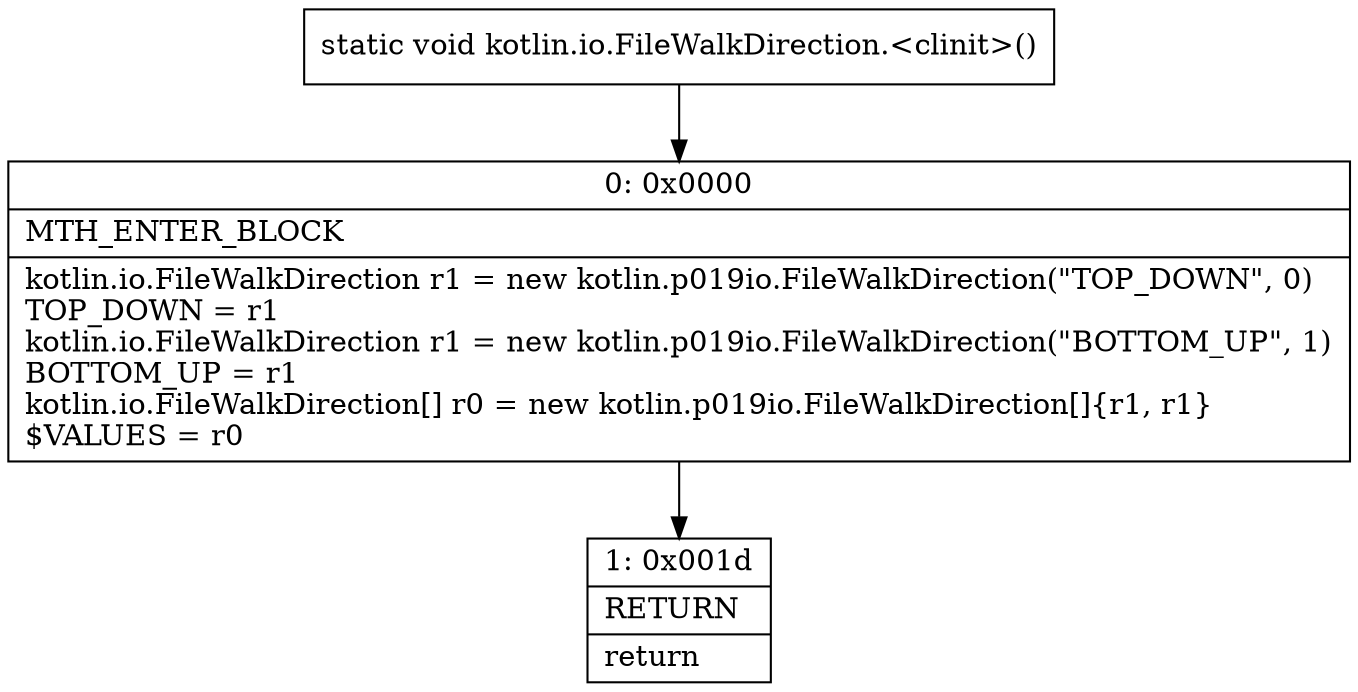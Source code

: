 digraph "CFG forkotlin.io.FileWalkDirection.\<clinit\>()V" {
Node_0 [shape=record,label="{0\:\ 0x0000|MTH_ENTER_BLOCK\l|kotlin.io.FileWalkDirection r1 = new kotlin.p019io.FileWalkDirection(\"TOP_DOWN\", 0)\lTOP_DOWN = r1\lkotlin.io.FileWalkDirection r1 = new kotlin.p019io.FileWalkDirection(\"BOTTOM_UP\", 1)\lBOTTOM_UP = r1\lkotlin.io.FileWalkDirection[] r0 = new kotlin.p019io.FileWalkDirection[]\{r1, r1\}\l$VALUES = r0\l}"];
Node_1 [shape=record,label="{1\:\ 0x001d|RETURN\l|return\l}"];
MethodNode[shape=record,label="{static void kotlin.io.FileWalkDirection.\<clinit\>() }"];
MethodNode -> Node_0;
Node_0 -> Node_1;
}

